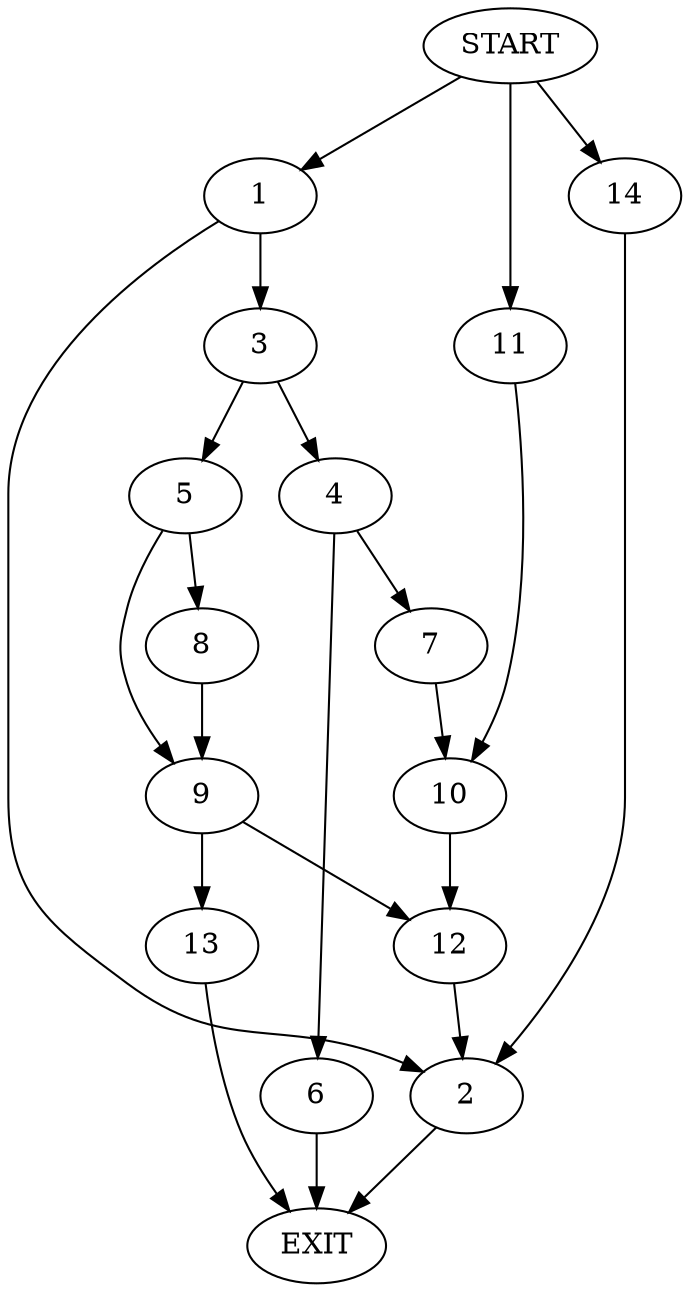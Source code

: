 digraph {
0 [label="START"]
15 [label="EXIT"]
0 -> 1
1 -> 2
1 -> 3
2 -> 15
3 -> 4
3 -> 5
4 -> 6
4 -> 7
5 -> 8
5 -> 9
6 -> 15
7 -> 10
0 -> 11
11 -> 10
10 -> 12
12 -> 2
8 -> 9
9 -> 12
9 -> 13
13 -> 15
0 -> 14
14 -> 2
}
